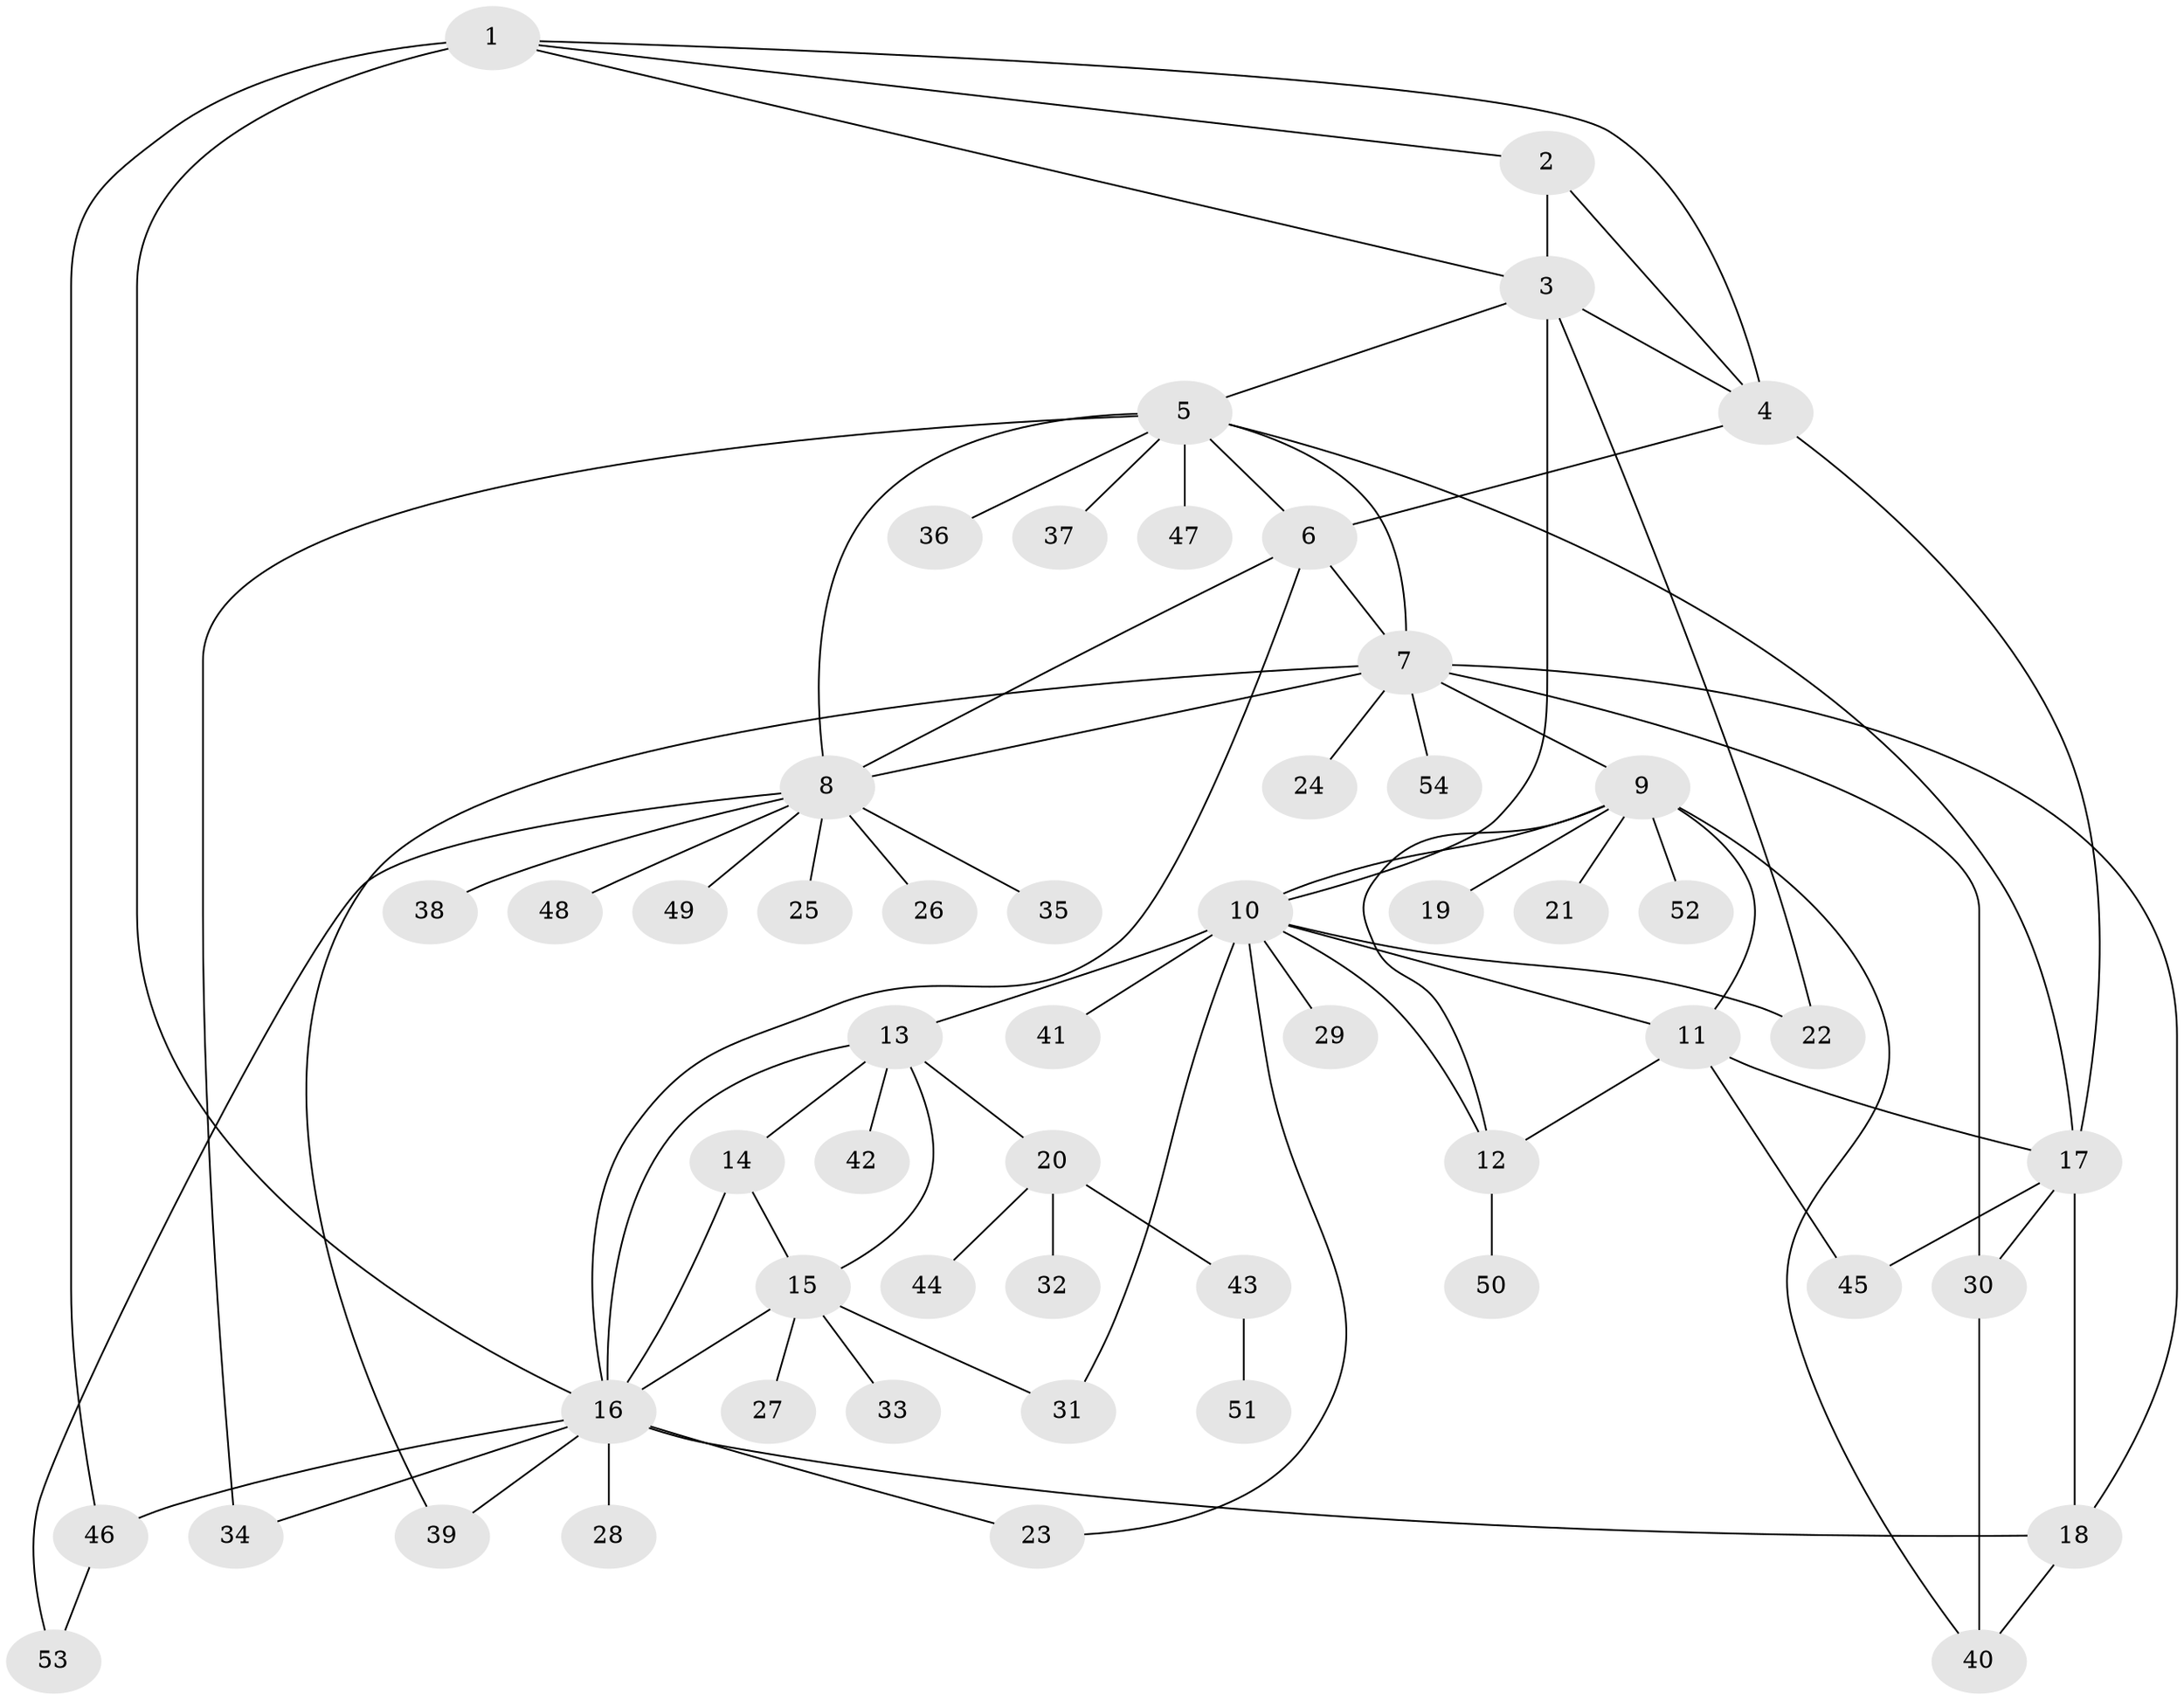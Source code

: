 // original degree distribution, {7: 0.0449438202247191, 4: 0.02247191011235955, 6: 0.011235955056179775, 10: 0.02247191011235955, 5: 0.033707865168539325, 11: 0.02247191011235955, 9: 0.02247191011235955, 8: 0.02247191011235955, 3: 0.06741573033707865, 12: 0.011235955056179775, 1: 0.5280898876404494, 2: 0.19101123595505617}
// Generated by graph-tools (version 1.1) at 2025/52/03/04/25 22:52:28]
// undirected, 54 vertices, 84 edges
graph export_dot {
  node [color=gray90,style=filled];
  1;
  2;
  3;
  4;
  5;
  6;
  7;
  8;
  9;
  10;
  11;
  12;
  13;
  14;
  15;
  16;
  17;
  18;
  19;
  20;
  21;
  22;
  23;
  24;
  25;
  26;
  27;
  28;
  29;
  30;
  31;
  32;
  33;
  34;
  35;
  36;
  37;
  38;
  39;
  40;
  41;
  42;
  43;
  44;
  45;
  46;
  47;
  48;
  49;
  50;
  51;
  52;
  53;
  54;
  1 -- 2 [weight=1.0];
  1 -- 3 [weight=1.0];
  1 -- 4 [weight=1.0];
  1 -- 16 [weight=1.0];
  1 -- 46 [weight=2.0];
  2 -- 3 [weight=1.0];
  2 -- 4 [weight=1.0];
  3 -- 4 [weight=1.0];
  3 -- 5 [weight=1.0];
  3 -- 10 [weight=1.0];
  3 -- 22 [weight=1.0];
  4 -- 6 [weight=1.0];
  4 -- 17 [weight=1.0];
  5 -- 6 [weight=1.0];
  5 -- 7 [weight=1.0];
  5 -- 8 [weight=1.0];
  5 -- 17 [weight=1.0];
  5 -- 34 [weight=1.0];
  5 -- 36 [weight=1.0];
  5 -- 37 [weight=1.0];
  5 -- 47 [weight=1.0];
  6 -- 7 [weight=1.0];
  6 -- 8 [weight=1.0];
  6 -- 16 [weight=1.0];
  7 -- 8 [weight=1.0];
  7 -- 9 [weight=1.0];
  7 -- 18 [weight=1.0];
  7 -- 24 [weight=1.0];
  7 -- 30 [weight=1.0];
  7 -- 39 [weight=1.0];
  7 -- 54 [weight=1.0];
  8 -- 25 [weight=1.0];
  8 -- 26 [weight=1.0];
  8 -- 35 [weight=1.0];
  8 -- 38 [weight=1.0];
  8 -- 48 [weight=1.0];
  8 -- 49 [weight=1.0];
  8 -- 53 [weight=1.0];
  9 -- 10 [weight=1.0];
  9 -- 11 [weight=1.0];
  9 -- 12 [weight=1.0];
  9 -- 19 [weight=1.0];
  9 -- 21 [weight=1.0];
  9 -- 40 [weight=1.0];
  9 -- 52 [weight=1.0];
  10 -- 11 [weight=1.0];
  10 -- 12 [weight=1.0];
  10 -- 13 [weight=1.0];
  10 -- 22 [weight=1.0];
  10 -- 23 [weight=1.0];
  10 -- 29 [weight=1.0];
  10 -- 31 [weight=1.0];
  10 -- 41 [weight=1.0];
  11 -- 12 [weight=1.0];
  11 -- 17 [weight=1.0];
  11 -- 45 [weight=3.0];
  12 -- 50 [weight=1.0];
  13 -- 14 [weight=1.0];
  13 -- 15 [weight=1.0];
  13 -- 16 [weight=1.0];
  13 -- 20 [weight=1.0];
  13 -- 42 [weight=1.0];
  14 -- 15 [weight=1.0];
  14 -- 16 [weight=1.0];
  15 -- 16 [weight=1.0];
  15 -- 27 [weight=1.0];
  15 -- 31 [weight=1.0];
  15 -- 33 [weight=1.0];
  16 -- 18 [weight=1.0];
  16 -- 23 [weight=1.0];
  16 -- 28 [weight=1.0];
  16 -- 34 [weight=1.0];
  16 -- 39 [weight=1.0];
  16 -- 46 [weight=1.0];
  17 -- 18 [weight=3.0];
  17 -- 30 [weight=1.0];
  17 -- 45 [weight=1.0];
  18 -- 40 [weight=1.0];
  20 -- 32 [weight=1.0];
  20 -- 43 [weight=1.0];
  20 -- 44 [weight=1.0];
  30 -- 40 [weight=1.0];
  43 -- 51 [weight=1.0];
  46 -- 53 [weight=1.0];
}
